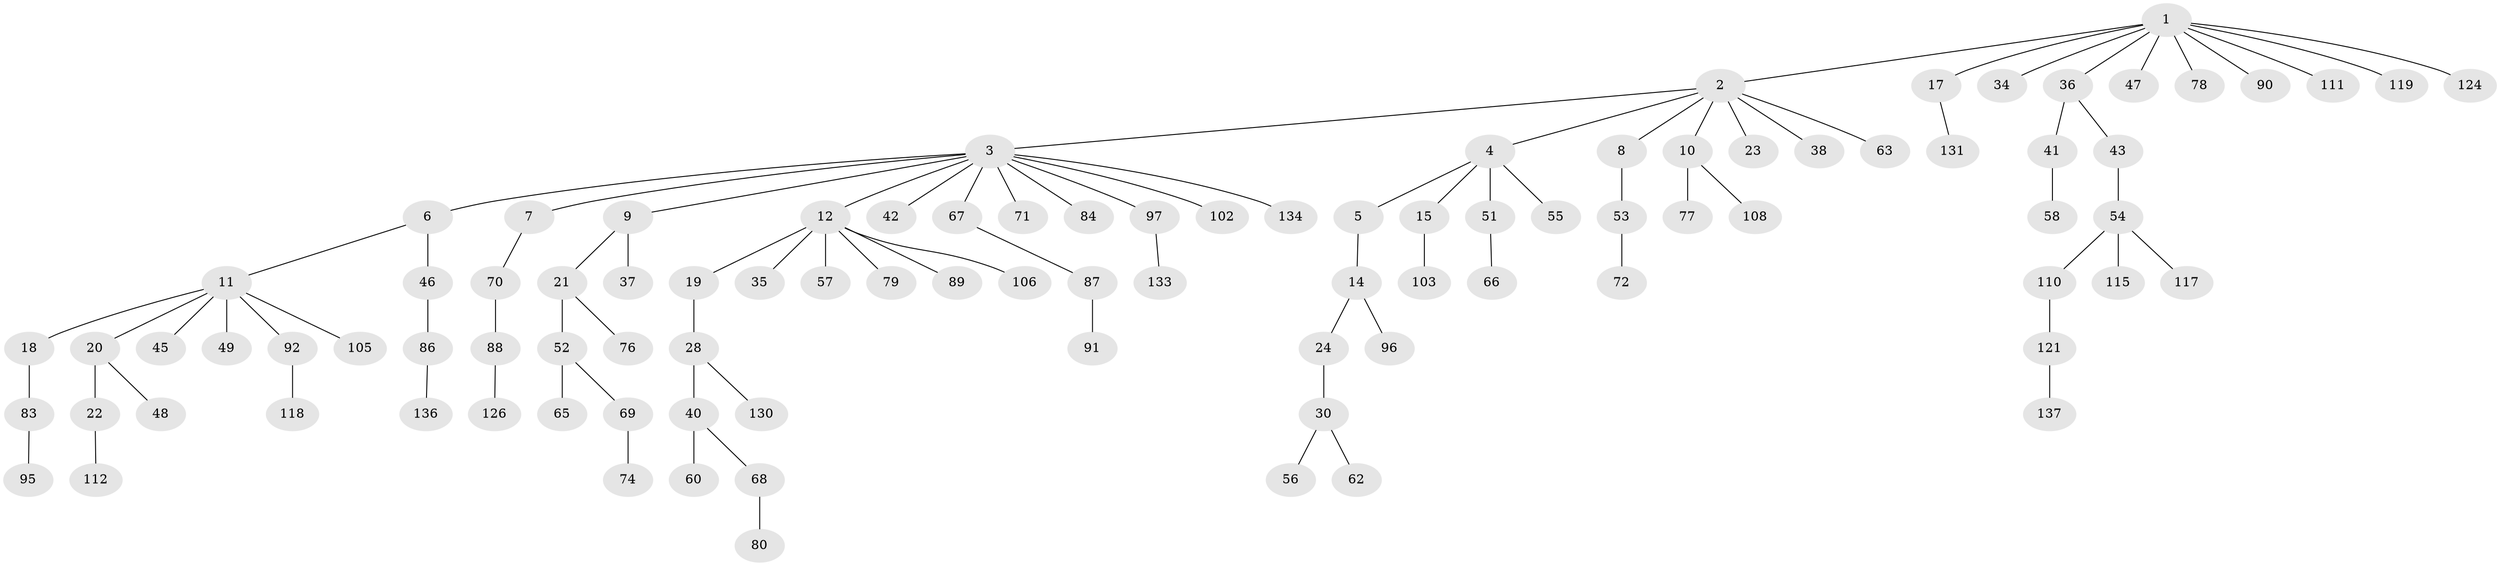 // Generated by graph-tools (version 1.1) at 2025/24/03/03/25 07:24:08]
// undirected, 96 vertices, 95 edges
graph export_dot {
graph [start="1"]
  node [color=gray90,style=filled];
  1 [super="+13"];
  2 [super="+32"];
  3 [super="+33"];
  4 [super="+99"];
  5 [super="+116"];
  6 [super="+107"];
  7;
  8 [super="+25"];
  9 [super="+16"];
  10 [super="+100"];
  11 [super="+85"];
  12 [super="+29"];
  14 [super="+73"];
  15 [super="+128"];
  17 [super="+26"];
  18;
  19 [super="+129"];
  20 [super="+27"];
  21 [super="+31"];
  22;
  23;
  24;
  28;
  30 [super="+64"];
  34;
  35 [super="+61"];
  36 [super="+39"];
  37;
  38 [super="+59"];
  40 [super="+50"];
  41;
  42;
  43 [super="+44"];
  45;
  46 [super="+82"];
  47;
  48 [super="+122"];
  49;
  51;
  52;
  53 [super="+104"];
  54 [super="+101"];
  55;
  56 [super="+98"];
  57 [super="+94"];
  58;
  60;
  62 [super="+113"];
  63;
  65;
  66;
  67 [super="+81"];
  68 [super="+75"];
  69 [super="+132"];
  70 [super="+109"];
  71;
  72;
  74;
  76;
  77 [super="+125"];
  78;
  79;
  80;
  83;
  84 [super="+114"];
  86 [super="+127"];
  87 [super="+120"];
  88 [super="+93"];
  89;
  90;
  91;
  92 [super="+139"];
  95;
  96;
  97;
  102 [super="+123"];
  103;
  105;
  106;
  108;
  110;
  111 [super="+138"];
  112;
  115;
  117;
  118;
  119;
  121 [super="+135"];
  124;
  126;
  130;
  131;
  133;
  134;
  136;
  137;
  1 -- 2;
  1 -- 17;
  1 -- 36;
  1 -- 119;
  1 -- 124;
  1 -- 34;
  1 -- 90;
  1 -- 47;
  1 -- 78;
  1 -- 111;
  2 -- 3;
  2 -- 4;
  2 -- 8;
  2 -- 10;
  2 -- 23;
  2 -- 38;
  2 -- 63;
  3 -- 6;
  3 -- 7;
  3 -- 9;
  3 -- 12;
  3 -- 84;
  3 -- 97;
  3 -- 67;
  3 -- 102;
  3 -- 71;
  3 -- 134;
  3 -- 42;
  4 -- 5;
  4 -- 15;
  4 -- 51;
  4 -- 55;
  5 -- 14;
  6 -- 11;
  6 -- 46;
  7 -- 70;
  8 -- 53;
  9 -- 21;
  9 -- 37;
  10 -- 77;
  10 -- 108;
  11 -- 18;
  11 -- 20;
  11 -- 45;
  11 -- 49;
  11 -- 105;
  11 -- 92;
  12 -- 19;
  12 -- 106;
  12 -- 35;
  12 -- 89;
  12 -- 79;
  12 -- 57;
  14 -- 24;
  14 -- 96;
  15 -- 103;
  17 -- 131;
  18 -- 83;
  19 -- 28;
  20 -- 22;
  20 -- 48;
  21 -- 76;
  21 -- 52;
  22 -- 112;
  24 -- 30;
  28 -- 40;
  28 -- 130;
  30 -- 56;
  30 -- 62;
  36 -- 41;
  36 -- 43;
  40 -- 60;
  40 -- 68;
  41 -- 58;
  43 -- 54;
  46 -- 86;
  51 -- 66;
  52 -- 65;
  52 -- 69;
  53 -- 72;
  54 -- 110;
  54 -- 115;
  54 -- 117;
  67 -- 87;
  68 -- 80;
  69 -- 74;
  70 -- 88;
  83 -- 95;
  86 -- 136;
  87 -- 91;
  88 -- 126;
  92 -- 118;
  97 -- 133;
  110 -- 121;
  121 -- 137;
}
